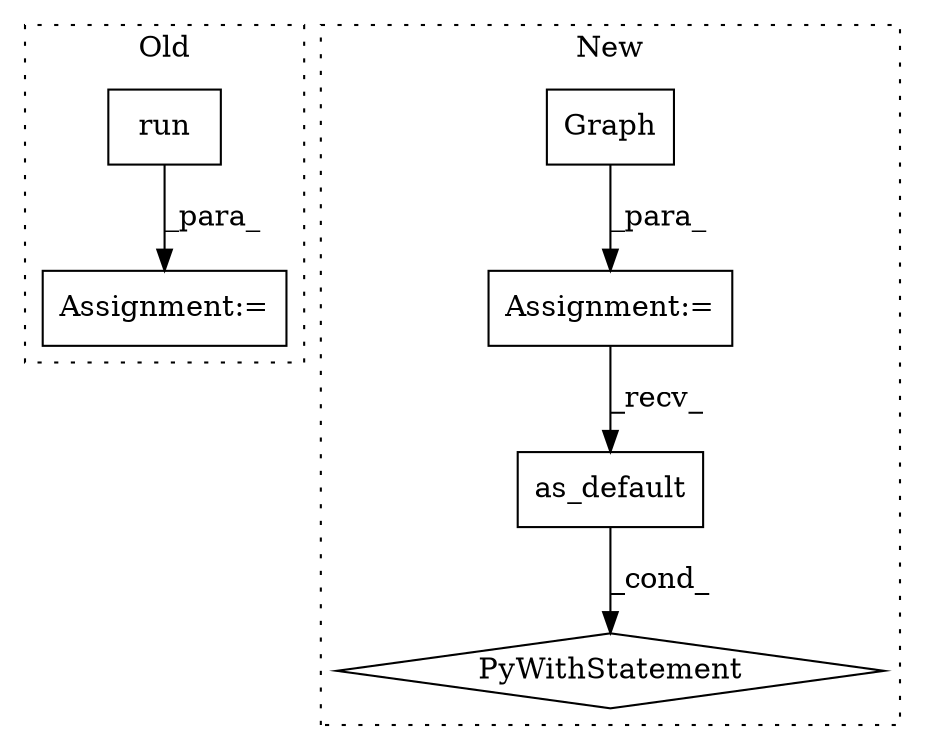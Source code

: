 digraph G {
subgraph cluster0 {
1 [label="run" a="32" s="6860,6874" l="4,1" shape="box"];
6 [label="Assignment:=" a="7" s="6854" l="1" shape="box"];
label = "Old";
style="dotted";
}
subgraph cluster1 {
2 [label="Graph" a="32" s="8574" l="7" shape="box"];
3 [label="Assignment:=" a="7" s="8562" l="1" shape="box"];
4 [label="as_default" a="32" s="8608" l="12" shape="box"];
5 [label="PyWithStatement" a="104" s="8589,8620" l="10,2" shape="diamond"];
label = "New";
style="dotted";
}
1 -> 6 [label="_para_"];
2 -> 3 [label="_para_"];
3 -> 4 [label="_recv_"];
4 -> 5 [label="_cond_"];
}